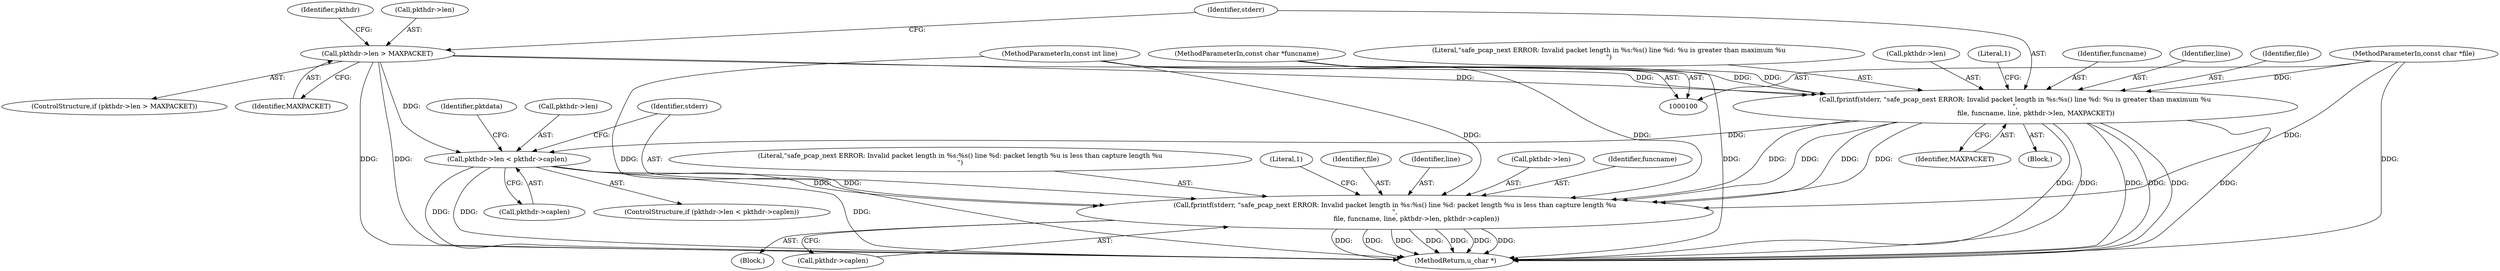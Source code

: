 digraph "1_tcpreplay_6b830a1640ca20528032c89a4fdd8291a4d2d8b2@API" {
"1000147" [label="(Call,fprintf(stderr, \"safe_pcap_next ERROR: Invalid packet length in %s:%s() line %d: packet length %u is less than capture length %u\n\",\n                     file, funcname, line, pkthdr->len, pkthdr->caplen))"];
"1000125" [label="(Call,fprintf(stderr, \"safe_pcap_next ERROR: Invalid packet length in %s:%s() line %d: %u is greater than maximum %u\n\",\n                    file, funcname, line, pkthdr->len, MAXPACKET))"];
"1000105" [label="(MethodParameterIn,const char *file)"];
"1000103" [label="(MethodParameterIn,const char *funcname)"];
"1000104" [label="(MethodParameterIn,const int line)"];
"1000119" [label="(Call,pkthdr->len > MAXPACKET)"];
"1000139" [label="(Call,pkthdr->len < pkthdr->caplen)"];
"1000118" [label="(ControlStructure,if (pkthdr->len > MAXPACKET))"];
"1000149" [label="(Literal,\"safe_pcap_next ERROR: Invalid packet length in %s:%s() line %d: packet length %u is less than capture length %u\n\")"];
"1000139" [label="(Call,pkthdr->len < pkthdr->caplen)"];
"1000129" [label="(Identifier,funcname)"];
"1000130" [label="(Identifier,line)"];
"1000161" [label="(Literal,1)"];
"1000119" [label="(Call,pkthdr->len > MAXPACKET)"];
"1000163" [label="(Identifier,pktdata)"];
"1000105" [label="(MethodParameterIn,const char *file)"];
"1000120" [label="(Call,pkthdr->len)"];
"1000125" [label="(Call,fprintf(stderr, \"safe_pcap_next ERROR: Invalid packet length in %s:%s() line %d: %u is greater than maximum %u\n\",\n                    file, funcname, line, pkthdr->len, MAXPACKET))"];
"1000156" [label="(Call,pkthdr->caplen)"];
"1000103" [label="(MethodParameterIn,const char *funcname)"];
"1000143" [label="(Call,pkthdr->caplen)"];
"1000134" [label="(Identifier,MAXPACKET)"];
"1000140" [label="(Call,pkthdr->len)"];
"1000104" [label="(MethodParameterIn,const int line)"];
"1000126" [label="(Identifier,stderr)"];
"1000147" [label="(Call,fprintf(stderr, \"safe_pcap_next ERROR: Invalid packet length in %s:%s() line %d: packet length %u is less than capture length %u\n\",\n                     file, funcname, line, pkthdr->len, pkthdr->caplen))"];
"1000141" [label="(Identifier,pkthdr)"];
"1000150" [label="(Identifier,file)"];
"1000124" [label="(Block,)"];
"1000128" [label="(Identifier,file)"];
"1000123" [label="(Identifier,MAXPACKET)"];
"1000152" [label="(Identifier,line)"];
"1000138" [label="(ControlStructure,if (pkthdr->len < pkthdr->caplen))"];
"1000164" [label="(MethodReturn,u_char *)"];
"1000127" [label="(Literal,\"safe_pcap_next ERROR: Invalid packet length in %s:%s() line %d: %u is greater than maximum %u\n\")"];
"1000131" [label="(Call,pkthdr->len)"];
"1000137" [label="(Literal,1)"];
"1000146" [label="(Block,)"];
"1000148" [label="(Identifier,stderr)"];
"1000153" [label="(Call,pkthdr->len)"];
"1000151" [label="(Identifier,funcname)"];
"1000147" -> "1000146"  [label="AST: "];
"1000147" -> "1000156"  [label="CFG: "];
"1000148" -> "1000147"  [label="AST: "];
"1000149" -> "1000147"  [label="AST: "];
"1000150" -> "1000147"  [label="AST: "];
"1000151" -> "1000147"  [label="AST: "];
"1000152" -> "1000147"  [label="AST: "];
"1000153" -> "1000147"  [label="AST: "];
"1000156" -> "1000147"  [label="AST: "];
"1000161" -> "1000147"  [label="CFG: "];
"1000147" -> "1000164"  [label="DDG: "];
"1000147" -> "1000164"  [label="DDG: "];
"1000147" -> "1000164"  [label="DDG: "];
"1000147" -> "1000164"  [label="DDG: "];
"1000147" -> "1000164"  [label="DDG: "];
"1000147" -> "1000164"  [label="DDG: "];
"1000147" -> "1000164"  [label="DDG: "];
"1000125" -> "1000147"  [label="DDG: "];
"1000125" -> "1000147"  [label="DDG: "];
"1000125" -> "1000147"  [label="DDG: "];
"1000125" -> "1000147"  [label="DDG: "];
"1000105" -> "1000147"  [label="DDG: "];
"1000103" -> "1000147"  [label="DDG: "];
"1000104" -> "1000147"  [label="DDG: "];
"1000139" -> "1000147"  [label="DDG: "];
"1000139" -> "1000147"  [label="DDG: "];
"1000125" -> "1000124"  [label="AST: "];
"1000125" -> "1000134"  [label="CFG: "];
"1000126" -> "1000125"  [label="AST: "];
"1000127" -> "1000125"  [label="AST: "];
"1000128" -> "1000125"  [label="AST: "];
"1000129" -> "1000125"  [label="AST: "];
"1000130" -> "1000125"  [label="AST: "];
"1000131" -> "1000125"  [label="AST: "];
"1000134" -> "1000125"  [label="AST: "];
"1000137" -> "1000125"  [label="CFG: "];
"1000125" -> "1000164"  [label="DDG: "];
"1000125" -> "1000164"  [label="DDG: "];
"1000125" -> "1000164"  [label="DDG: "];
"1000125" -> "1000164"  [label="DDG: "];
"1000125" -> "1000164"  [label="DDG: "];
"1000125" -> "1000164"  [label="DDG: "];
"1000105" -> "1000125"  [label="DDG: "];
"1000103" -> "1000125"  [label="DDG: "];
"1000104" -> "1000125"  [label="DDG: "];
"1000119" -> "1000125"  [label="DDG: "];
"1000119" -> "1000125"  [label="DDG: "];
"1000125" -> "1000139"  [label="DDG: "];
"1000105" -> "1000100"  [label="AST: "];
"1000105" -> "1000164"  [label="DDG: "];
"1000103" -> "1000100"  [label="AST: "];
"1000103" -> "1000164"  [label="DDG: "];
"1000104" -> "1000100"  [label="AST: "];
"1000104" -> "1000164"  [label="DDG: "];
"1000119" -> "1000118"  [label="AST: "];
"1000119" -> "1000123"  [label="CFG: "];
"1000120" -> "1000119"  [label="AST: "];
"1000123" -> "1000119"  [label="AST: "];
"1000126" -> "1000119"  [label="CFG: "];
"1000141" -> "1000119"  [label="CFG: "];
"1000119" -> "1000164"  [label="DDG: "];
"1000119" -> "1000164"  [label="DDG: "];
"1000119" -> "1000139"  [label="DDG: "];
"1000139" -> "1000138"  [label="AST: "];
"1000139" -> "1000143"  [label="CFG: "];
"1000140" -> "1000139"  [label="AST: "];
"1000143" -> "1000139"  [label="AST: "];
"1000148" -> "1000139"  [label="CFG: "];
"1000163" -> "1000139"  [label="CFG: "];
"1000139" -> "1000164"  [label="DDG: "];
"1000139" -> "1000164"  [label="DDG: "];
"1000139" -> "1000164"  [label="DDG: "];
}

